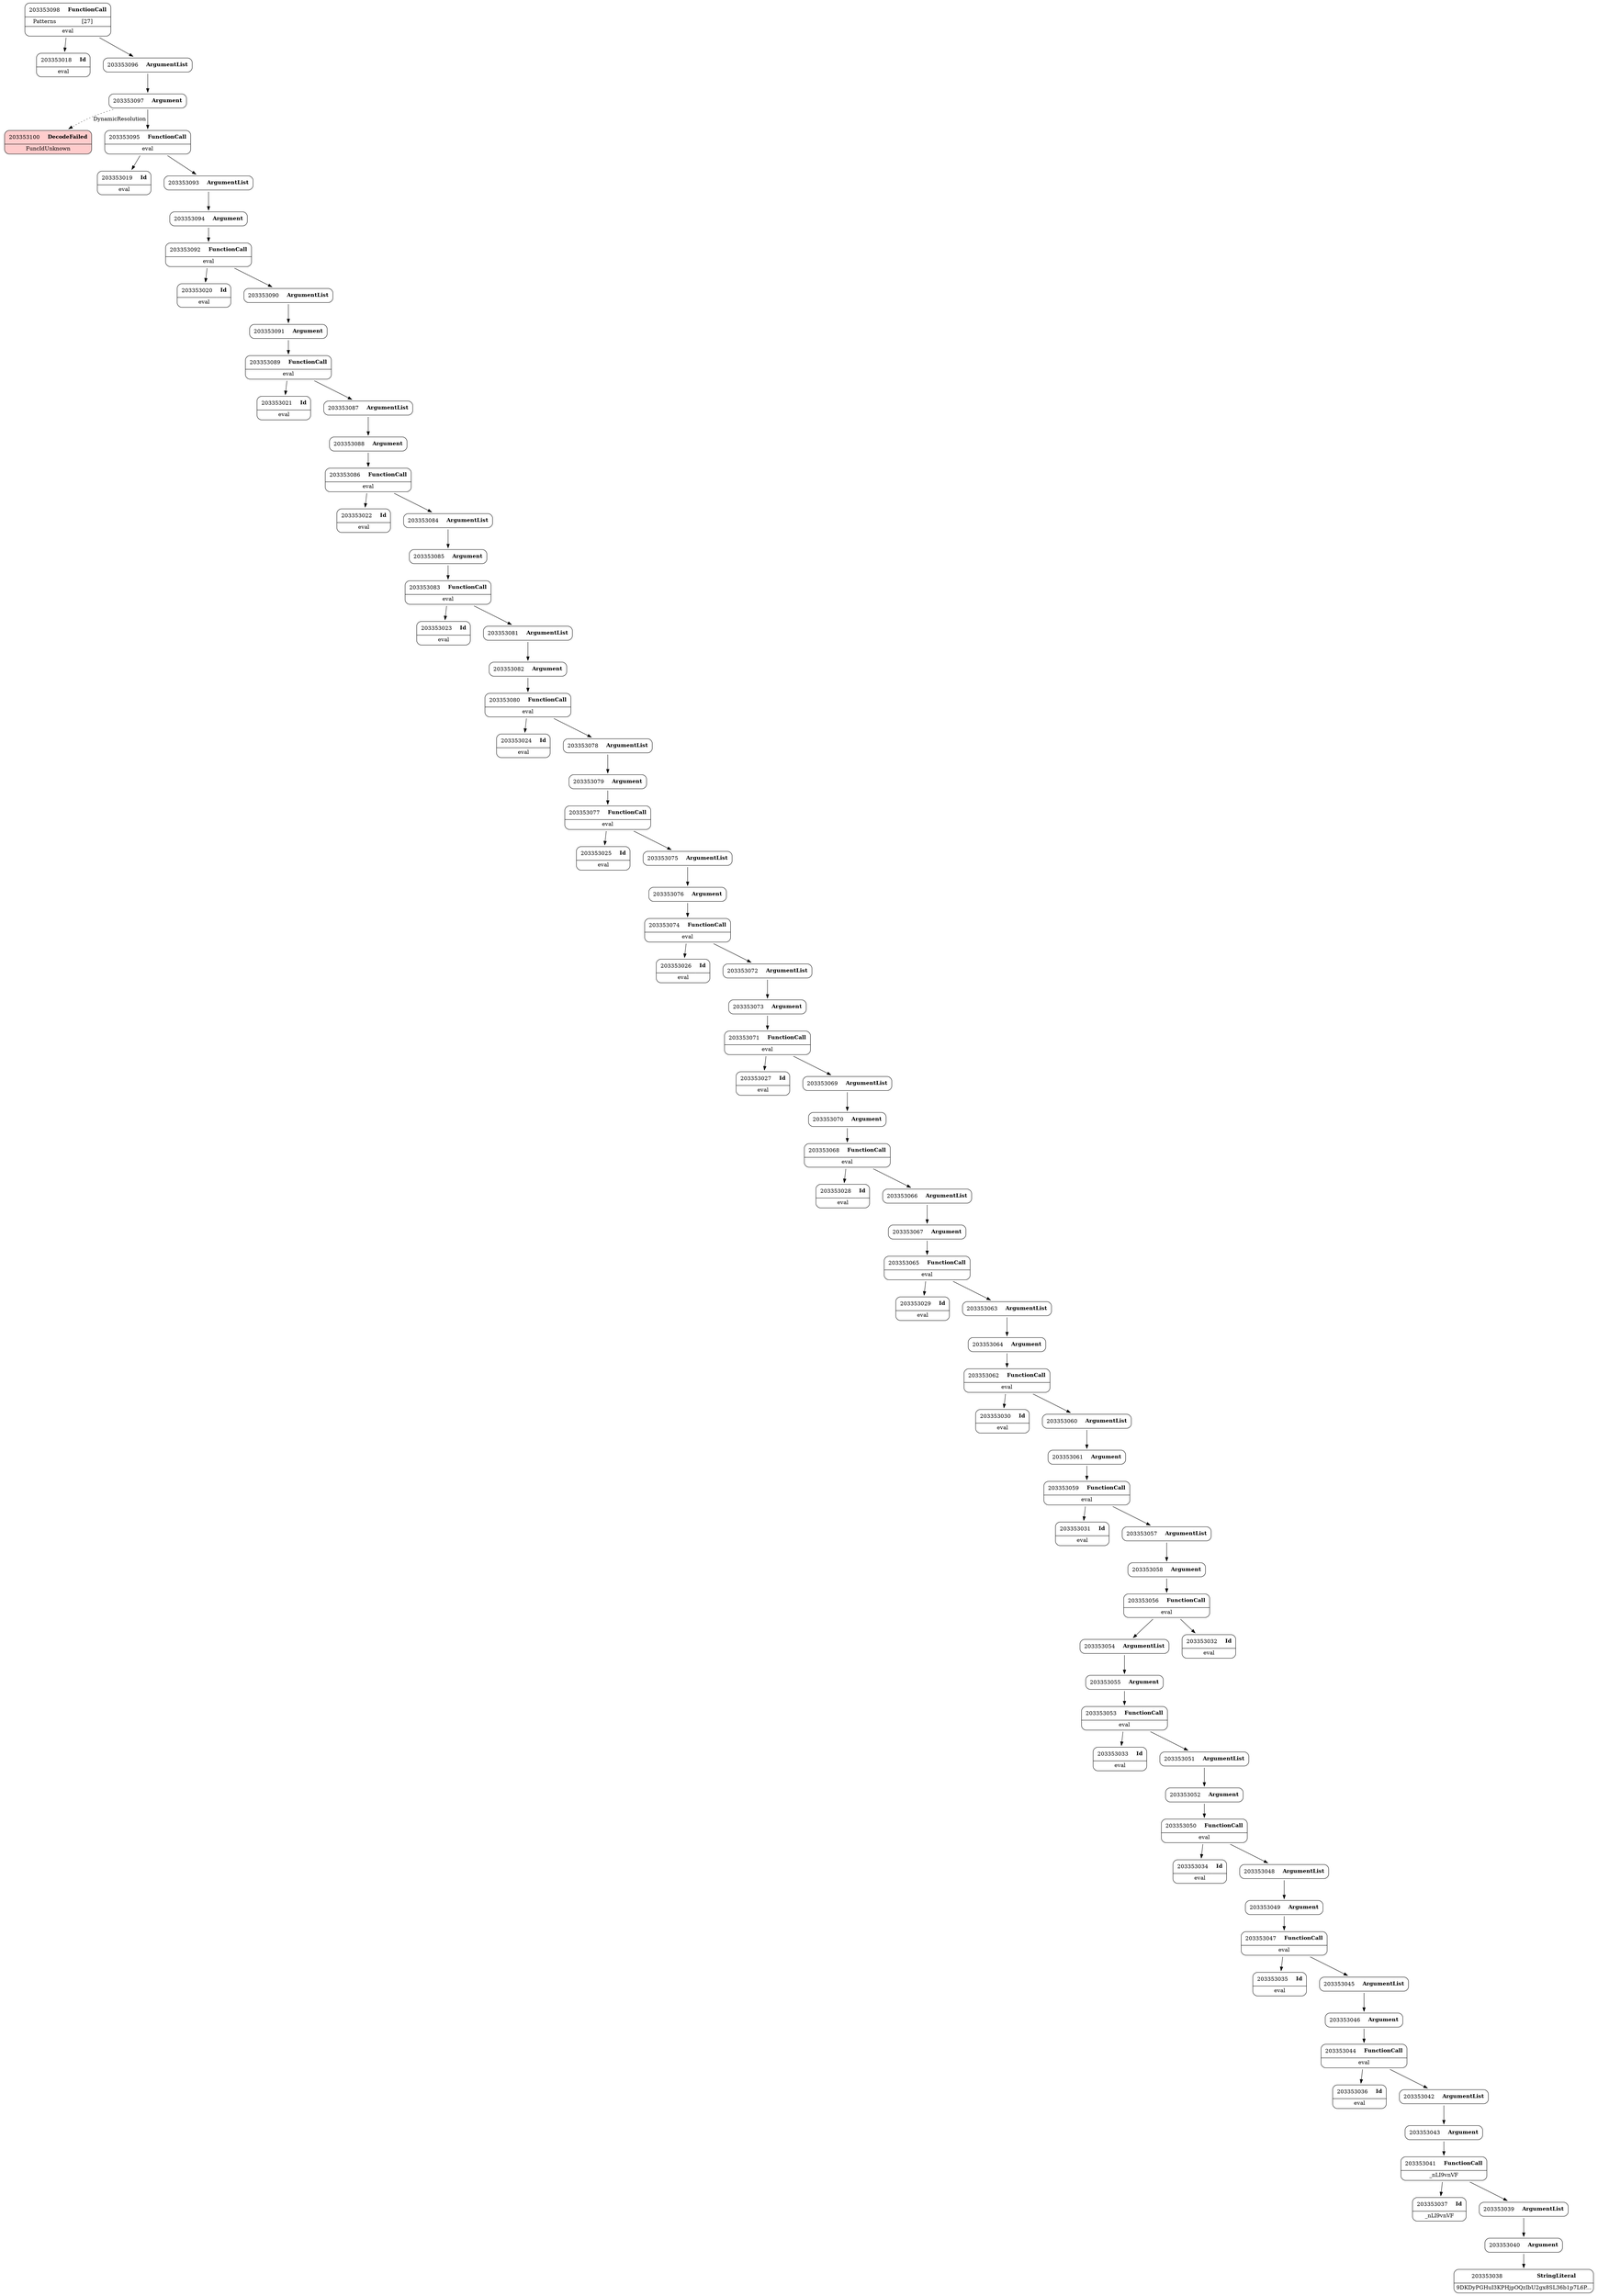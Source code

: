 digraph ast {
node [shape=none];
203353100 [label=<<TABLE border='1' cellspacing='0' cellpadding='10' style='rounded' bgcolor='#FFCCCC' ><TR><TD border='0'>203353100</TD><TD border='0'><B>DecodeFailed</B></TD></TR><HR/><TR><TD border='0' cellpadding='5' colspan='2'>FuncIdUnknown</TD></TR></TABLE>>];
203353098 [label=<<TABLE border='1' cellspacing='0' cellpadding='10' style='rounded' ><TR><TD border='0'>203353098</TD><TD border='0'><B>FunctionCall</B></TD></TR><HR/><TR><TD border='0' cellpadding='5'>Patterns</TD><TD border='0' cellpadding='5'>[27]</TD></TR><HR/><TR><TD border='0' cellpadding='5' colspan='2'>eval</TD></TR></TABLE>>];
203353098 -> 203353018 [weight=2];
203353098 -> 203353096 [weight=2];
203353096 [label=<<TABLE border='1' cellspacing='0' cellpadding='10' style='rounded' ><TR><TD border='0'>203353096</TD><TD border='0'><B>ArgumentList</B></TD></TR></TABLE>>];
203353096 -> 203353097 [weight=2];
203353097 [label=<<TABLE border='1' cellspacing='0' cellpadding='10' style='rounded' ><TR><TD border='0'>203353097</TD><TD border='0'><B>Argument</B></TD></TR></TABLE>>];
203353097 -> 203353095 [weight=2];
203353097 -> 203353100 [style=dotted,label=DynamicResolution];
203353094 [label=<<TABLE border='1' cellspacing='0' cellpadding='10' style='rounded' ><TR><TD border='0'>203353094</TD><TD border='0'><B>Argument</B></TD></TR></TABLE>>];
203353094 -> 203353092 [weight=2];
203353095 [label=<<TABLE border='1' cellspacing='0' cellpadding='10' style='rounded' ><TR><TD border='0'>203353095</TD><TD border='0'><B>FunctionCall</B></TD></TR><HR/><TR><TD border='0' cellpadding='5' colspan='2'>eval</TD></TR></TABLE>>];
203353095 -> 203353019 [weight=2];
203353095 -> 203353093 [weight=2];
203353092 [label=<<TABLE border='1' cellspacing='0' cellpadding='10' style='rounded' ><TR><TD border='0'>203353092</TD><TD border='0'><B>FunctionCall</B></TD></TR><HR/><TR><TD border='0' cellpadding='5' colspan='2'>eval</TD></TR></TABLE>>];
203353092 -> 203353020 [weight=2];
203353092 -> 203353090 [weight=2];
203353093 [label=<<TABLE border='1' cellspacing='0' cellpadding='10' style='rounded' ><TR><TD border='0'>203353093</TD><TD border='0'><B>ArgumentList</B></TD></TR></TABLE>>];
203353093 -> 203353094 [weight=2];
203353090 [label=<<TABLE border='1' cellspacing='0' cellpadding='10' style='rounded' ><TR><TD border='0'>203353090</TD><TD border='0'><B>ArgumentList</B></TD></TR></TABLE>>];
203353090 -> 203353091 [weight=2];
203353091 [label=<<TABLE border='1' cellspacing='0' cellpadding='10' style='rounded' ><TR><TD border='0'>203353091</TD><TD border='0'><B>Argument</B></TD></TR></TABLE>>];
203353091 -> 203353089 [weight=2];
203353088 [label=<<TABLE border='1' cellspacing='0' cellpadding='10' style='rounded' ><TR><TD border='0'>203353088</TD><TD border='0'><B>Argument</B></TD></TR></TABLE>>];
203353088 -> 203353086 [weight=2];
203353089 [label=<<TABLE border='1' cellspacing='0' cellpadding='10' style='rounded' ><TR><TD border='0'>203353089</TD><TD border='0'><B>FunctionCall</B></TD></TR><HR/><TR><TD border='0' cellpadding='5' colspan='2'>eval</TD></TR></TABLE>>];
203353089 -> 203353021 [weight=2];
203353089 -> 203353087 [weight=2];
203353022 [label=<<TABLE border='1' cellspacing='0' cellpadding='10' style='rounded' ><TR><TD border='0'>203353022</TD><TD border='0'><B>Id</B></TD></TR><HR/><TR><TD border='0' cellpadding='5' colspan='2'>eval</TD></TR></TABLE>>];
203353023 [label=<<TABLE border='1' cellspacing='0' cellpadding='10' style='rounded' ><TR><TD border='0'>203353023</TD><TD border='0'><B>Id</B></TD></TR><HR/><TR><TD border='0' cellpadding='5' colspan='2'>eval</TD></TR></TABLE>>];
203353020 [label=<<TABLE border='1' cellspacing='0' cellpadding='10' style='rounded' ><TR><TD border='0'>203353020</TD><TD border='0'><B>Id</B></TD></TR><HR/><TR><TD border='0' cellpadding='5' colspan='2'>eval</TD></TR></TABLE>>];
203353021 [label=<<TABLE border='1' cellspacing='0' cellpadding='10' style='rounded' ><TR><TD border='0'>203353021</TD><TD border='0'><B>Id</B></TD></TR><HR/><TR><TD border='0' cellpadding='5' colspan='2'>eval</TD></TR></TABLE>>];
203353018 [label=<<TABLE border='1' cellspacing='0' cellpadding='10' style='rounded' ><TR><TD border='0'>203353018</TD><TD border='0'><B>Id</B></TD></TR><HR/><TR><TD border='0' cellpadding='5' colspan='2'>eval</TD></TR></TABLE>>];
203353019 [label=<<TABLE border='1' cellspacing='0' cellpadding='10' style='rounded' ><TR><TD border='0'>203353019</TD><TD border='0'><B>Id</B></TD></TR><HR/><TR><TD border='0' cellpadding='5' colspan='2'>eval</TD></TR></TABLE>>];
203353054 [label=<<TABLE border='1' cellspacing='0' cellpadding='10' style='rounded' ><TR><TD border='0'>203353054</TD><TD border='0'><B>ArgumentList</B></TD></TR></TABLE>>];
203353054 -> 203353055 [weight=2];
203353055 [label=<<TABLE border='1' cellspacing='0' cellpadding='10' style='rounded' ><TR><TD border='0'>203353055</TD><TD border='0'><B>Argument</B></TD></TR></TABLE>>];
203353055 -> 203353053 [weight=2];
203353052 [label=<<TABLE border='1' cellspacing='0' cellpadding='10' style='rounded' ><TR><TD border='0'>203353052</TD><TD border='0'><B>Argument</B></TD></TR></TABLE>>];
203353052 -> 203353050 [weight=2];
203353053 [label=<<TABLE border='1' cellspacing='0' cellpadding='10' style='rounded' ><TR><TD border='0'>203353053</TD><TD border='0'><B>FunctionCall</B></TD></TR><HR/><TR><TD border='0' cellpadding='5' colspan='2'>eval</TD></TR></TABLE>>];
203353053 -> 203353033 [weight=2];
203353053 -> 203353051 [weight=2];
203353050 [label=<<TABLE border='1' cellspacing='0' cellpadding='10' style='rounded' ><TR><TD border='0'>203353050</TD><TD border='0'><B>FunctionCall</B></TD></TR><HR/><TR><TD border='0' cellpadding='5' colspan='2'>eval</TD></TR></TABLE>>];
203353050 -> 203353034 [weight=2];
203353050 -> 203353048 [weight=2];
203353051 [label=<<TABLE border='1' cellspacing='0' cellpadding='10' style='rounded' ><TR><TD border='0'>203353051</TD><TD border='0'><B>ArgumentList</B></TD></TR></TABLE>>];
203353051 -> 203353052 [weight=2];
203353048 [label=<<TABLE border='1' cellspacing='0' cellpadding='10' style='rounded' ><TR><TD border='0'>203353048</TD><TD border='0'><B>ArgumentList</B></TD></TR></TABLE>>];
203353048 -> 203353049 [weight=2];
203353049 [label=<<TABLE border='1' cellspacing='0' cellpadding='10' style='rounded' ><TR><TD border='0'>203353049</TD><TD border='0'><B>Argument</B></TD></TR></TABLE>>];
203353049 -> 203353047 [weight=2];
203353046 [label=<<TABLE border='1' cellspacing='0' cellpadding='10' style='rounded' ><TR><TD border='0'>203353046</TD><TD border='0'><B>Argument</B></TD></TR></TABLE>>];
203353046 -> 203353044 [weight=2];
203353047 [label=<<TABLE border='1' cellspacing='0' cellpadding='10' style='rounded' ><TR><TD border='0'>203353047</TD><TD border='0'><B>FunctionCall</B></TD></TR><HR/><TR><TD border='0' cellpadding='5' colspan='2'>eval</TD></TR></TABLE>>];
203353047 -> 203353035 [weight=2];
203353047 -> 203353045 [weight=2];
203353044 [label=<<TABLE border='1' cellspacing='0' cellpadding='10' style='rounded' ><TR><TD border='0'>203353044</TD><TD border='0'><B>FunctionCall</B></TD></TR><HR/><TR><TD border='0' cellpadding='5' colspan='2'>eval</TD></TR></TABLE>>];
203353044 -> 203353036 [weight=2];
203353044 -> 203353042 [weight=2];
203353045 [label=<<TABLE border='1' cellspacing='0' cellpadding='10' style='rounded' ><TR><TD border='0'>203353045</TD><TD border='0'><B>ArgumentList</B></TD></TR></TABLE>>];
203353045 -> 203353046 [weight=2];
203353042 [label=<<TABLE border='1' cellspacing='0' cellpadding='10' style='rounded' ><TR><TD border='0'>203353042</TD><TD border='0'><B>ArgumentList</B></TD></TR></TABLE>>];
203353042 -> 203353043 [weight=2];
203353043 [label=<<TABLE border='1' cellspacing='0' cellpadding='10' style='rounded' ><TR><TD border='0'>203353043</TD><TD border='0'><B>Argument</B></TD></TR></TABLE>>];
203353043 -> 203353041 [weight=2];
203353040 [label=<<TABLE border='1' cellspacing='0' cellpadding='10' style='rounded' ><TR><TD border='0'>203353040</TD><TD border='0'><B>Argument</B></TD></TR></TABLE>>];
203353040 -> 203353038 [weight=2];
203353041 [label=<<TABLE border='1' cellspacing='0' cellpadding='10' style='rounded' ><TR><TD border='0'>203353041</TD><TD border='0'><B>FunctionCall</B></TD></TR><HR/><TR><TD border='0' cellpadding='5' colspan='2'>_nLI9vnVF</TD></TR></TABLE>>];
203353041 -> 203353037 [weight=2];
203353041 -> 203353039 [weight=2];
203353038 [label=<<TABLE border='1' cellspacing='0' cellpadding='10' style='rounded' ><TR><TD border='0'>203353038</TD><TD border='0'><B>StringLiteral</B></TD></TR><HR/><TR><TD border='0' cellpadding='5' colspan='2'>9DKDyPGHuI3KPHjpOQzIbU2gx8SL36b1p7L6P...</TD></TR></TABLE>>];
203353039 [label=<<TABLE border='1' cellspacing='0' cellpadding='10' style='rounded' ><TR><TD border='0'>203353039</TD><TD border='0'><B>ArgumentList</B></TD></TR></TABLE>>];
203353039 -> 203353040 [weight=2];
203353036 [label=<<TABLE border='1' cellspacing='0' cellpadding='10' style='rounded' ><TR><TD border='0'>203353036</TD><TD border='0'><B>Id</B></TD></TR><HR/><TR><TD border='0' cellpadding='5' colspan='2'>eval</TD></TR></TABLE>>];
203353037 [label=<<TABLE border='1' cellspacing='0' cellpadding='10' style='rounded' ><TR><TD border='0'>203353037</TD><TD border='0'><B>Id</B></TD></TR><HR/><TR><TD border='0' cellpadding='5' colspan='2'>_nLI9vnVF</TD></TR></TABLE>>];
203353034 [label=<<TABLE border='1' cellspacing='0' cellpadding='10' style='rounded' ><TR><TD border='0'>203353034</TD><TD border='0'><B>Id</B></TD></TR><HR/><TR><TD border='0' cellpadding='5' colspan='2'>eval</TD></TR></TABLE>>];
203353035 [label=<<TABLE border='1' cellspacing='0' cellpadding='10' style='rounded' ><TR><TD border='0'>203353035</TD><TD border='0'><B>Id</B></TD></TR><HR/><TR><TD border='0' cellpadding='5' colspan='2'>eval</TD></TR></TABLE>>];
203353032 [label=<<TABLE border='1' cellspacing='0' cellpadding='10' style='rounded' ><TR><TD border='0'>203353032</TD><TD border='0'><B>Id</B></TD></TR><HR/><TR><TD border='0' cellpadding='5' colspan='2'>eval</TD></TR></TABLE>>];
203353033 [label=<<TABLE border='1' cellspacing='0' cellpadding='10' style='rounded' ><TR><TD border='0'>203353033</TD><TD border='0'><B>Id</B></TD></TR><HR/><TR><TD border='0' cellpadding='5' colspan='2'>eval</TD></TR></TABLE>>];
203353030 [label=<<TABLE border='1' cellspacing='0' cellpadding='10' style='rounded' ><TR><TD border='0'>203353030</TD><TD border='0'><B>Id</B></TD></TR><HR/><TR><TD border='0' cellpadding='5' colspan='2'>eval</TD></TR></TABLE>>];
203353031 [label=<<TABLE border='1' cellspacing='0' cellpadding='10' style='rounded' ><TR><TD border='0'>203353031</TD><TD border='0'><B>Id</B></TD></TR><HR/><TR><TD border='0' cellpadding='5' colspan='2'>eval</TD></TR></TABLE>>];
203353028 [label=<<TABLE border='1' cellspacing='0' cellpadding='10' style='rounded' ><TR><TD border='0'>203353028</TD><TD border='0'><B>Id</B></TD></TR><HR/><TR><TD border='0' cellpadding='5' colspan='2'>eval</TD></TR></TABLE>>];
203353029 [label=<<TABLE border='1' cellspacing='0' cellpadding='10' style='rounded' ><TR><TD border='0'>203353029</TD><TD border='0'><B>Id</B></TD></TR><HR/><TR><TD border='0' cellpadding='5' colspan='2'>eval</TD></TR></TABLE>>];
203353026 [label=<<TABLE border='1' cellspacing='0' cellpadding='10' style='rounded' ><TR><TD border='0'>203353026</TD><TD border='0'><B>Id</B></TD></TR><HR/><TR><TD border='0' cellpadding='5' colspan='2'>eval</TD></TR></TABLE>>];
203353027 [label=<<TABLE border='1' cellspacing='0' cellpadding='10' style='rounded' ><TR><TD border='0'>203353027</TD><TD border='0'><B>Id</B></TD></TR><HR/><TR><TD border='0' cellpadding='5' colspan='2'>eval</TD></TR></TABLE>>];
203353024 [label=<<TABLE border='1' cellspacing='0' cellpadding='10' style='rounded' ><TR><TD border='0'>203353024</TD><TD border='0'><B>Id</B></TD></TR><HR/><TR><TD border='0' cellpadding='5' colspan='2'>eval</TD></TR></TABLE>>];
203353025 [label=<<TABLE border='1' cellspacing='0' cellpadding='10' style='rounded' ><TR><TD border='0'>203353025</TD><TD border='0'><B>Id</B></TD></TR><HR/><TR><TD border='0' cellpadding='5' colspan='2'>eval</TD></TR></TABLE>>];
203353086 [label=<<TABLE border='1' cellspacing='0' cellpadding='10' style='rounded' ><TR><TD border='0'>203353086</TD><TD border='0'><B>FunctionCall</B></TD></TR><HR/><TR><TD border='0' cellpadding='5' colspan='2'>eval</TD></TR></TABLE>>];
203353086 -> 203353022 [weight=2];
203353086 -> 203353084 [weight=2];
203353087 [label=<<TABLE border='1' cellspacing='0' cellpadding='10' style='rounded' ><TR><TD border='0'>203353087</TD><TD border='0'><B>ArgumentList</B></TD></TR></TABLE>>];
203353087 -> 203353088 [weight=2];
203353084 [label=<<TABLE border='1' cellspacing='0' cellpadding='10' style='rounded' ><TR><TD border='0'>203353084</TD><TD border='0'><B>ArgumentList</B></TD></TR></TABLE>>];
203353084 -> 203353085 [weight=2];
203353085 [label=<<TABLE border='1' cellspacing='0' cellpadding='10' style='rounded' ><TR><TD border='0'>203353085</TD><TD border='0'><B>Argument</B></TD></TR></TABLE>>];
203353085 -> 203353083 [weight=2];
203353082 [label=<<TABLE border='1' cellspacing='0' cellpadding='10' style='rounded' ><TR><TD border='0'>203353082</TD><TD border='0'><B>Argument</B></TD></TR></TABLE>>];
203353082 -> 203353080 [weight=2];
203353083 [label=<<TABLE border='1' cellspacing='0' cellpadding='10' style='rounded' ><TR><TD border='0'>203353083</TD><TD border='0'><B>FunctionCall</B></TD></TR><HR/><TR><TD border='0' cellpadding='5' colspan='2'>eval</TD></TR></TABLE>>];
203353083 -> 203353023 [weight=2];
203353083 -> 203353081 [weight=2];
203353080 [label=<<TABLE border='1' cellspacing='0' cellpadding='10' style='rounded' ><TR><TD border='0'>203353080</TD><TD border='0'><B>FunctionCall</B></TD></TR><HR/><TR><TD border='0' cellpadding='5' colspan='2'>eval</TD></TR></TABLE>>];
203353080 -> 203353024 [weight=2];
203353080 -> 203353078 [weight=2];
203353081 [label=<<TABLE border='1' cellspacing='0' cellpadding='10' style='rounded' ><TR><TD border='0'>203353081</TD><TD border='0'><B>ArgumentList</B></TD></TR></TABLE>>];
203353081 -> 203353082 [weight=2];
203353078 [label=<<TABLE border='1' cellspacing='0' cellpadding='10' style='rounded' ><TR><TD border='0'>203353078</TD><TD border='0'><B>ArgumentList</B></TD></TR></TABLE>>];
203353078 -> 203353079 [weight=2];
203353079 [label=<<TABLE border='1' cellspacing='0' cellpadding='10' style='rounded' ><TR><TD border='0'>203353079</TD><TD border='0'><B>Argument</B></TD></TR></TABLE>>];
203353079 -> 203353077 [weight=2];
203353076 [label=<<TABLE border='1' cellspacing='0' cellpadding='10' style='rounded' ><TR><TD border='0'>203353076</TD><TD border='0'><B>Argument</B></TD></TR></TABLE>>];
203353076 -> 203353074 [weight=2];
203353077 [label=<<TABLE border='1' cellspacing='0' cellpadding='10' style='rounded' ><TR><TD border='0'>203353077</TD><TD border='0'><B>FunctionCall</B></TD></TR><HR/><TR><TD border='0' cellpadding='5' colspan='2'>eval</TD></TR></TABLE>>];
203353077 -> 203353025 [weight=2];
203353077 -> 203353075 [weight=2];
203353074 [label=<<TABLE border='1' cellspacing='0' cellpadding='10' style='rounded' ><TR><TD border='0'>203353074</TD><TD border='0'><B>FunctionCall</B></TD></TR><HR/><TR><TD border='0' cellpadding='5' colspan='2'>eval</TD></TR></TABLE>>];
203353074 -> 203353026 [weight=2];
203353074 -> 203353072 [weight=2];
203353075 [label=<<TABLE border='1' cellspacing='0' cellpadding='10' style='rounded' ><TR><TD border='0'>203353075</TD><TD border='0'><B>ArgumentList</B></TD></TR></TABLE>>];
203353075 -> 203353076 [weight=2];
203353072 [label=<<TABLE border='1' cellspacing='0' cellpadding='10' style='rounded' ><TR><TD border='0'>203353072</TD><TD border='0'><B>ArgumentList</B></TD></TR></TABLE>>];
203353072 -> 203353073 [weight=2];
203353073 [label=<<TABLE border='1' cellspacing='0' cellpadding='10' style='rounded' ><TR><TD border='0'>203353073</TD><TD border='0'><B>Argument</B></TD></TR></TABLE>>];
203353073 -> 203353071 [weight=2];
203353070 [label=<<TABLE border='1' cellspacing='0' cellpadding='10' style='rounded' ><TR><TD border='0'>203353070</TD><TD border='0'><B>Argument</B></TD></TR></TABLE>>];
203353070 -> 203353068 [weight=2];
203353071 [label=<<TABLE border='1' cellspacing='0' cellpadding='10' style='rounded' ><TR><TD border='0'>203353071</TD><TD border='0'><B>FunctionCall</B></TD></TR><HR/><TR><TD border='0' cellpadding='5' colspan='2'>eval</TD></TR></TABLE>>];
203353071 -> 203353027 [weight=2];
203353071 -> 203353069 [weight=2];
203353068 [label=<<TABLE border='1' cellspacing='0' cellpadding='10' style='rounded' ><TR><TD border='0'>203353068</TD><TD border='0'><B>FunctionCall</B></TD></TR><HR/><TR><TD border='0' cellpadding='5' colspan='2'>eval</TD></TR></TABLE>>];
203353068 -> 203353028 [weight=2];
203353068 -> 203353066 [weight=2];
203353069 [label=<<TABLE border='1' cellspacing='0' cellpadding='10' style='rounded' ><TR><TD border='0'>203353069</TD><TD border='0'><B>ArgumentList</B></TD></TR></TABLE>>];
203353069 -> 203353070 [weight=2];
203353066 [label=<<TABLE border='1' cellspacing='0' cellpadding='10' style='rounded' ><TR><TD border='0'>203353066</TD><TD border='0'><B>ArgumentList</B></TD></TR></TABLE>>];
203353066 -> 203353067 [weight=2];
203353067 [label=<<TABLE border='1' cellspacing='0' cellpadding='10' style='rounded' ><TR><TD border='0'>203353067</TD><TD border='0'><B>Argument</B></TD></TR></TABLE>>];
203353067 -> 203353065 [weight=2];
203353064 [label=<<TABLE border='1' cellspacing='0' cellpadding='10' style='rounded' ><TR><TD border='0'>203353064</TD><TD border='0'><B>Argument</B></TD></TR></TABLE>>];
203353064 -> 203353062 [weight=2];
203353065 [label=<<TABLE border='1' cellspacing='0' cellpadding='10' style='rounded' ><TR><TD border='0'>203353065</TD><TD border='0'><B>FunctionCall</B></TD></TR><HR/><TR><TD border='0' cellpadding='5' colspan='2'>eval</TD></TR></TABLE>>];
203353065 -> 203353029 [weight=2];
203353065 -> 203353063 [weight=2];
203353062 [label=<<TABLE border='1' cellspacing='0' cellpadding='10' style='rounded' ><TR><TD border='0'>203353062</TD><TD border='0'><B>FunctionCall</B></TD></TR><HR/><TR><TD border='0' cellpadding='5' colspan='2'>eval</TD></TR></TABLE>>];
203353062 -> 203353030 [weight=2];
203353062 -> 203353060 [weight=2];
203353063 [label=<<TABLE border='1' cellspacing='0' cellpadding='10' style='rounded' ><TR><TD border='0'>203353063</TD><TD border='0'><B>ArgumentList</B></TD></TR></TABLE>>];
203353063 -> 203353064 [weight=2];
203353060 [label=<<TABLE border='1' cellspacing='0' cellpadding='10' style='rounded' ><TR><TD border='0'>203353060</TD><TD border='0'><B>ArgumentList</B></TD></TR></TABLE>>];
203353060 -> 203353061 [weight=2];
203353061 [label=<<TABLE border='1' cellspacing='0' cellpadding='10' style='rounded' ><TR><TD border='0'>203353061</TD><TD border='0'><B>Argument</B></TD></TR></TABLE>>];
203353061 -> 203353059 [weight=2];
203353058 [label=<<TABLE border='1' cellspacing='0' cellpadding='10' style='rounded' ><TR><TD border='0'>203353058</TD><TD border='0'><B>Argument</B></TD></TR></TABLE>>];
203353058 -> 203353056 [weight=2];
203353059 [label=<<TABLE border='1' cellspacing='0' cellpadding='10' style='rounded' ><TR><TD border='0'>203353059</TD><TD border='0'><B>FunctionCall</B></TD></TR><HR/><TR><TD border='0' cellpadding='5' colspan='2'>eval</TD></TR></TABLE>>];
203353059 -> 203353031 [weight=2];
203353059 -> 203353057 [weight=2];
203353056 [label=<<TABLE border='1' cellspacing='0' cellpadding='10' style='rounded' ><TR><TD border='0'>203353056</TD><TD border='0'><B>FunctionCall</B></TD></TR><HR/><TR><TD border='0' cellpadding='5' colspan='2'>eval</TD></TR></TABLE>>];
203353056 -> 203353032 [weight=2];
203353056 -> 203353054 [weight=2];
203353057 [label=<<TABLE border='1' cellspacing='0' cellpadding='10' style='rounded' ><TR><TD border='0'>203353057</TD><TD border='0'><B>ArgumentList</B></TD></TR></TABLE>>];
203353057 -> 203353058 [weight=2];
}
